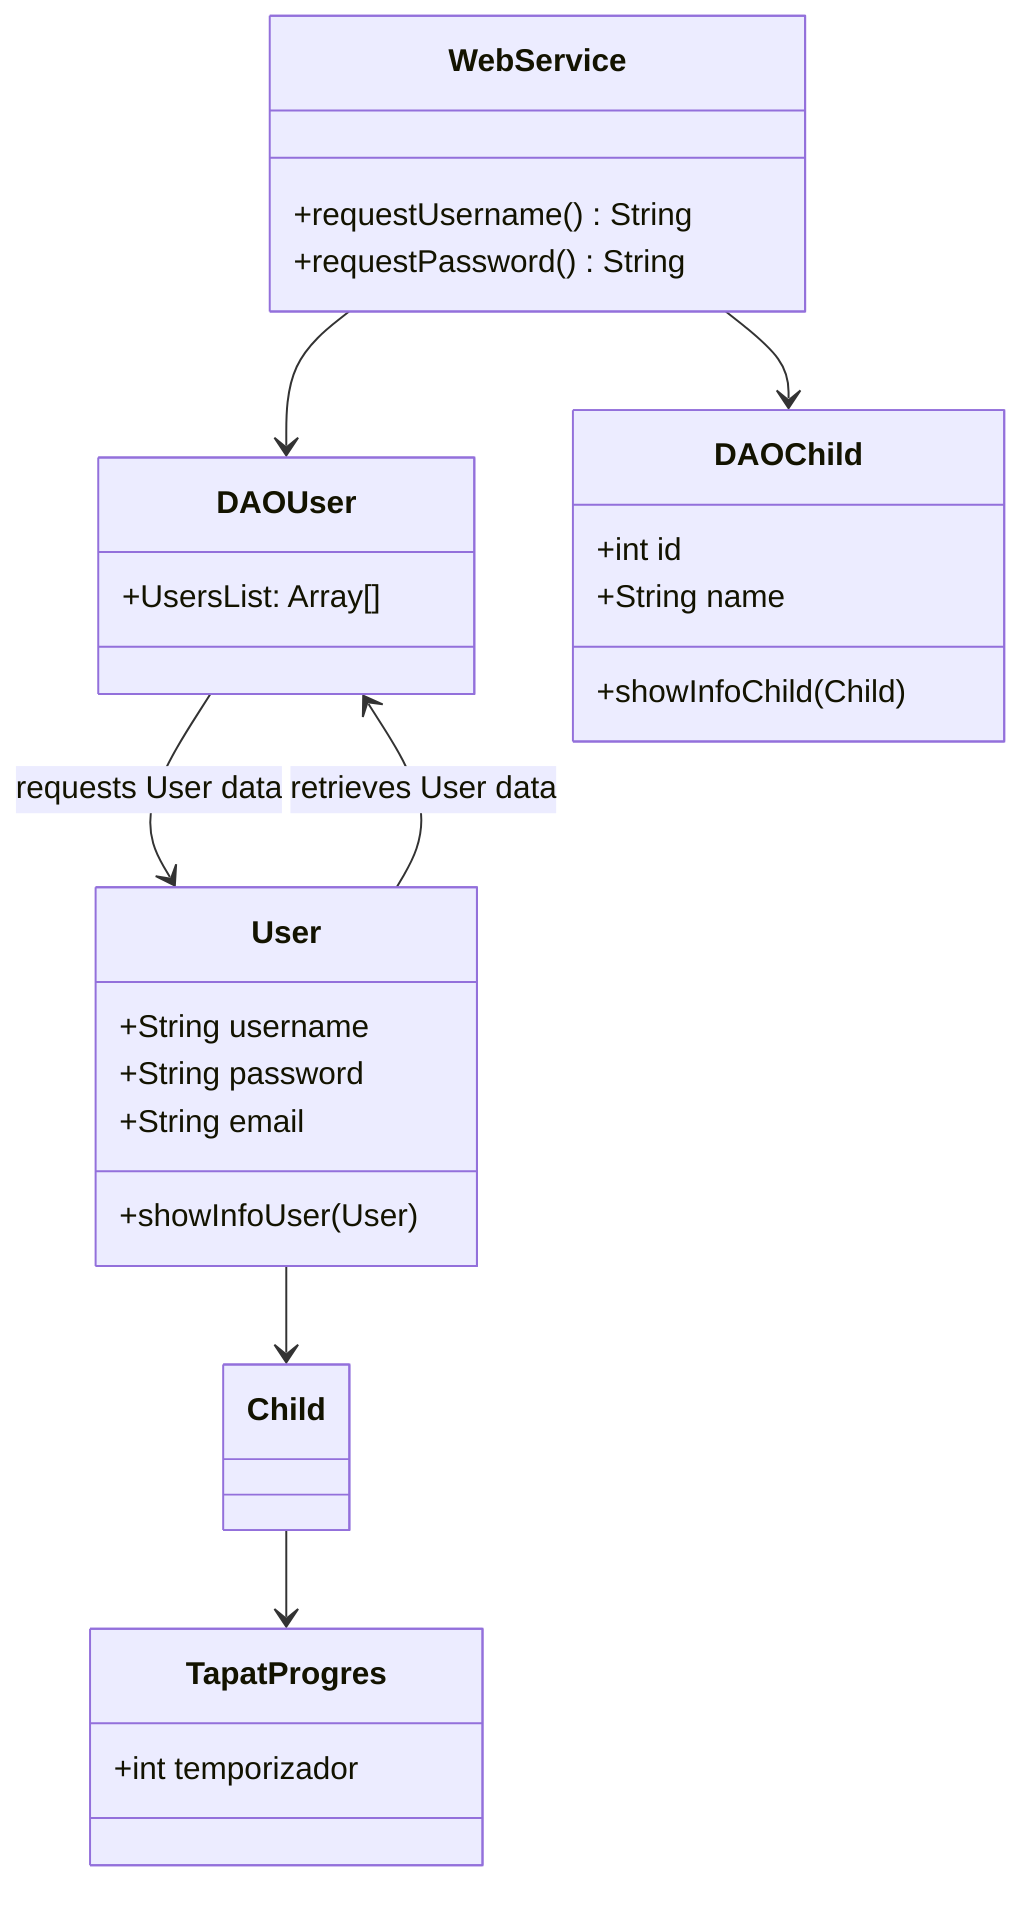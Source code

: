 classDiagram
class WebService {
    +requestUsername() String
    +requestPassword() String
}
class DAOUser {
    +UsersList: Array<User>[]
}
class User {
    +String username
    +String password
    +String email
    +showInfoUser(User)
}
class DAOChild {
    +int id
    +String name
    +showInfoChild(Child)
}
class TapatProgres {
    +int temporizador
}
WebService --> DAOUser
WebService --> DAOChild
DAOUser --> User: requests User data
User --> DAOUser: retrieves User data
User --> Child
Child --> TapatProgres